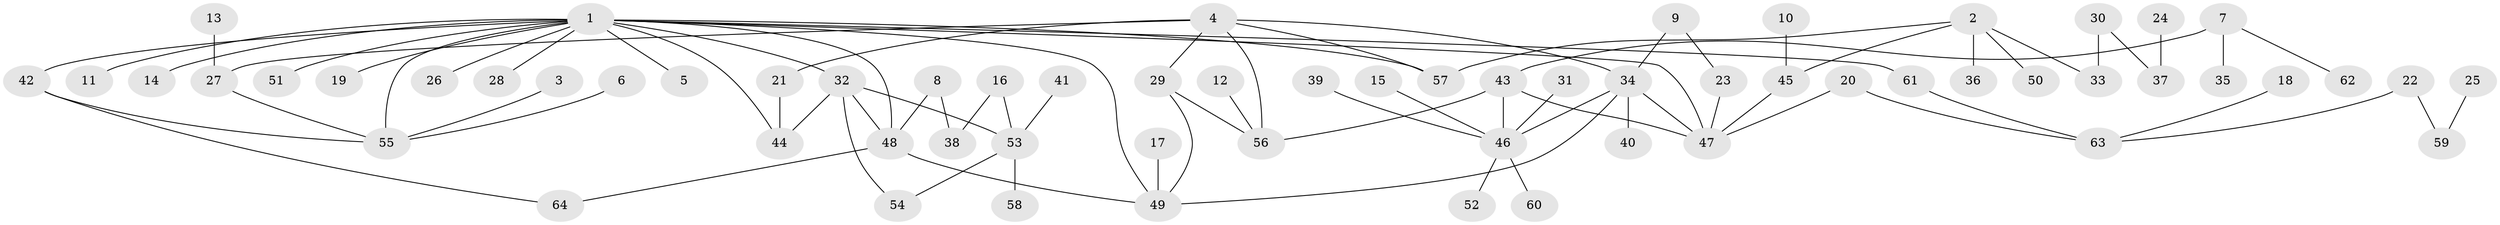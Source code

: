 // original degree distribution, {8: 0.015748031496062992, 6: 0.015748031496062992, 3: 0.15748031496062992, 5: 0.05511811023622047, 4: 0.07874015748031496, 2: 0.2755905511811024, 7: 0.007874015748031496, 1: 0.3937007874015748}
// Generated by graph-tools (version 1.1) at 2025/25/03/09/25 03:25:33]
// undirected, 64 vertices, 81 edges
graph export_dot {
graph [start="1"]
  node [color=gray90,style=filled];
  1;
  2;
  3;
  4;
  5;
  6;
  7;
  8;
  9;
  10;
  11;
  12;
  13;
  14;
  15;
  16;
  17;
  18;
  19;
  20;
  21;
  22;
  23;
  24;
  25;
  26;
  27;
  28;
  29;
  30;
  31;
  32;
  33;
  34;
  35;
  36;
  37;
  38;
  39;
  40;
  41;
  42;
  43;
  44;
  45;
  46;
  47;
  48;
  49;
  50;
  51;
  52;
  53;
  54;
  55;
  56;
  57;
  58;
  59;
  60;
  61;
  62;
  63;
  64;
  1 -- 5 [weight=1.0];
  1 -- 11 [weight=1.0];
  1 -- 14 [weight=1.0];
  1 -- 19 [weight=1.0];
  1 -- 26 [weight=1.0];
  1 -- 28 [weight=1.0];
  1 -- 32 [weight=1.0];
  1 -- 42 [weight=1.0];
  1 -- 44 [weight=1.0];
  1 -- 47 [weight=1.0];
  1 -- 48 [weight=1.0];
  1 -- 49 [weight=1.0];
  1 -- 51 [weight=1.0];
  1 -- 55 [weight=1.0];
  1 -- 57 [weight=1.0];
  1 -- 61 [weight=1.0];
  2 -- 33 [weight=1.0];
  2 -- 36 [weight=1.0];
  2 -- 45 [weight=1.0];
  2 -- 50 [weight=1.0];
  2 -- 57 [weight=1.0];
  3 -- 55 [weight=1.0];
  4 -- 21 [weight=1.0];
  4 -- 27 [weight=1.0];
  4 -- 29 [weight=1.0];
  4 -- 34 [weight=1.0];
  4 -- 56 [weight=1.0];
  4 -- 57 [weight=1.0];
  6 -- 55 [weight=1.0];
  7 -- 35 [weight=1.0];
  7 -- 43 [weight=1.0];
  7 -- 62 [weight=1.0];
  8 -- 38 [weight=1.0];
  8 -- 48 [weight=1.0];
  9 -- 23 [weight=1.0];
  9 -- 34 [weight=1.0];
  10 -- 45 [weight=1.0];
  12 -- 56 [weight=1.0];
  13 -- 27 [weight=1.0];
  15 -- 46 [weight=1.0];
  16 -- 38 [weight=1.0];
  16 -- 53 [weight=1.0];
  17 -- 49 [weight=1.0];
  18 -- 63 [weight=1.0];
  20 -- 47 [weight=1.0];
  20 -- 63 [weight=1.0];
  21 -- 44 [weight=1.0];
  22 -- 59 [weight=1.0];
  22 -- 63 [weight=1.0];
  23 -- 47 [weight=1.0];
  24 -- 37 [weight=1.0];
  25 -- 59 [weight=1.0];
  27 -- 55 [weight=1.0];
  29 -- 49 [weight=1.0];
  29 -- 56 [weight=1.0];
  30 -- 33 [weight=1.0];
  30 -- 37 [weight=1.0];
  31 -- 46 [weight=1.0];
  32 -- 44 [weight=1.0];
  32 -- 48 [weight=1.0];
  32 -- 53 [weight=1.0];
  32 -- 54 [weight=1.0];
  34 -- 40 [weight=1.0];
  34 -- 46 [weight=1.0];
  34 -- 47 [weight=1.0];
  34 -- 49 [weight=1.0];
  39 -- 46 [weight=1.0];
  41 -- 53 [weight=1.0];
  42 -- 55 [weight=1.0];
  42 -- 64 [weight=1.0];
  43 -- 46 [weight=1.0];
  43 -- 47 [weight=1.0];
  43 -- 56 [weight=1.0];
  45 -- 47 [weight=1.0];
  46 -- 52 [weight=1.0];
  46 -- 60 [weight=1.0];
  48 -- 49 [weight=1.0];
  48 -- 64 [weight=1.0];
  53 -- 54 [weight=1.0];
  53 -- 58 [weight=1.0];
  61 -- 63 [weight=1.0];
}

